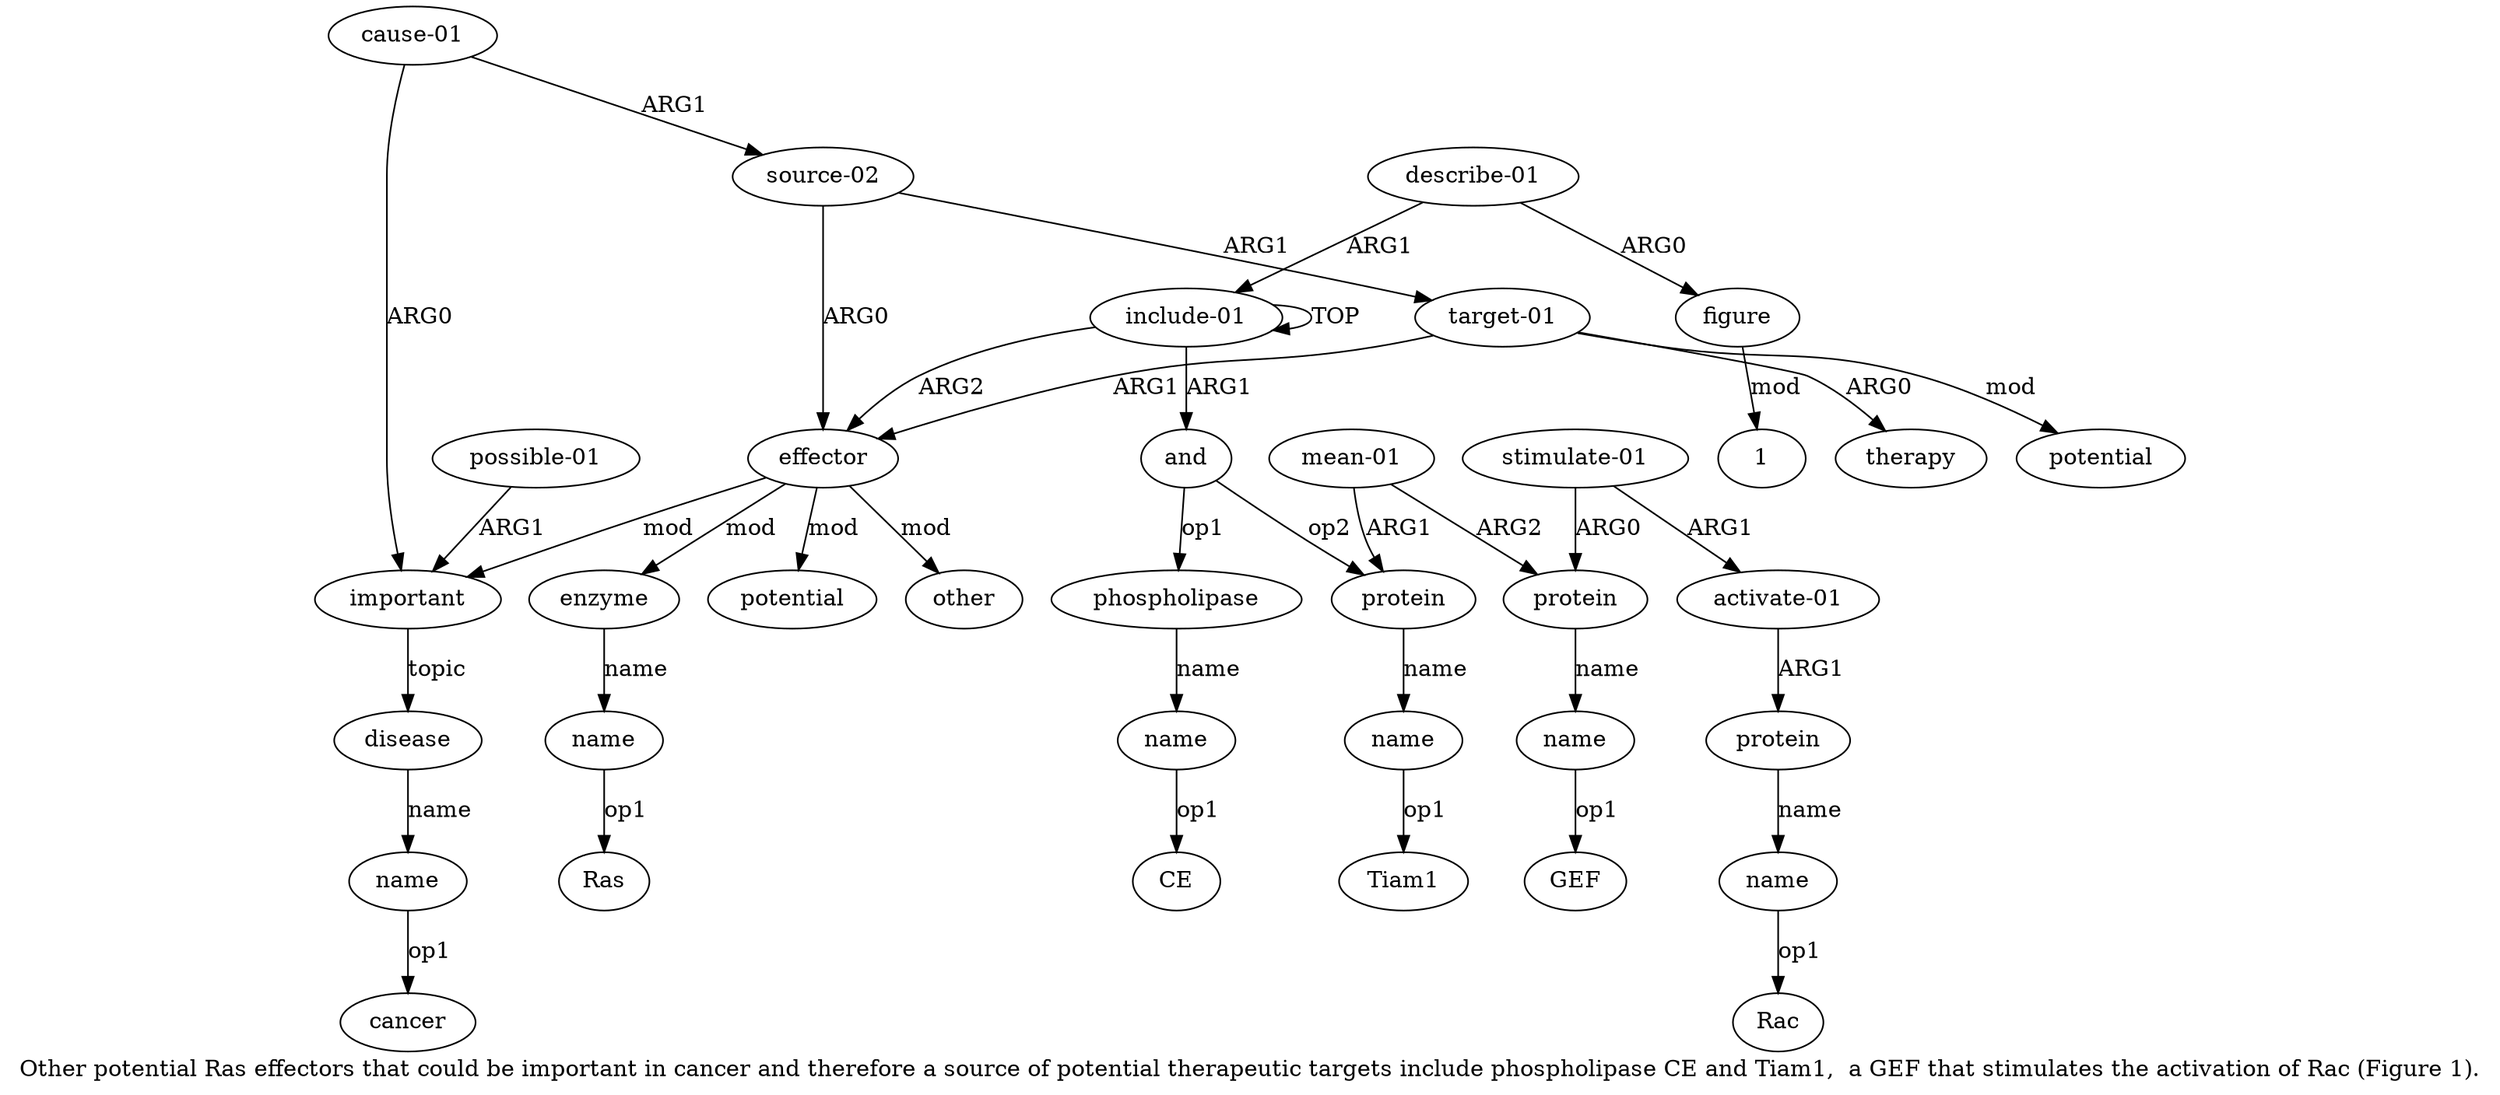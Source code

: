 digraph  {
	graph [label="Other potential Ras effectors that could be important in cancer and therefore a source of potential therapeutic targets include \
phospholipase CE and Tiam1,  a GEF that stimulates the activation of Rac (Figure 1)."];
	node [label="\N"];
	a20	 [color=black,
		gold_ind=20,
		gold_label=disease,
		label=disease,
		test_ind=20,
		test_label=disease];
	a21	 [color=black,
		gold_ind=21,
		gold_label=name,
		label=name,
		test_ind=21,
		test_label=name];
	a20 -> a21 [key=0,
	color=black,
	gold_label=name,
	label=name,
	test_label=name];
"a21 cancer" [color=black,
	gold_ind=-1,
	gold_label=cancer,
	label=cancer,
	test_ind=-1,
	test_label=cancer];
a21 -> "a21 cancer" [key=0,
color=black,
gold_label=op1,
label=op1,
test_label=op1];
a22 [color=black,
gold_ind=22,
gold_label="cause-01",
label="cause-01",
test_ind=22,
test_label="cause-01"];
a23 [color=black,
gold_ind=23,
gold_label="source-02",
label="source-02",
test_ind=23,
test_label="source-02"];
a22 -> a23 [key=0,
color=black,
gold_label=ARG1,
label=ARG1,
test_label=ARG1];
a18 [color=black,
gold_ind=18,
gold_label=important,
label=important,
test_ind=18,
test_label=important];
a22 -> a18 [key=0,
color=black,
gold_label=ARG0,
label=ARG0,
test_label=ARG0];
a24 [color=black,
gold_ind=24,
gold_label="target-01",
label="target-01",
test_ind=24,
test_label="target-01"];
a23 -> a24 [key=0,
color=black,
gold_label=ARG1,
label=ARG1,
test_label=ARG1];
a13 [color=black,
gold_ind=13,
gold_label=effector,
label=effector,
test_ind=13,
test_label=effector];
a23 -> a13 [key=0,
color=black,
gold_label=ARG0,
label=ARG0,
test_label=ARG0];
a25 [color=black,
gold_ind=25,
gold_label=therapy,
label=therapy,
test_ind=25,
test_label=therapy];
a24 -> a25 [key=0,
color=black,
gold_label=ARG0,
label=ARG0,
test_label=ARG0];
a26 [color=black,
gold_ind=26,
gold_label=potential,
label=potential,
test_ind=26,
test_label=potential];
a24 -> a26 [key=0,
color=black,
gold_label=mod,
label=mod,
test_label=mod];
a24 -> a13 [key=0,
color=black,
gold_label=ARG1,
label=ARG1,
test_label=ARG1];
a27 [color=black,
gold_ind=27,
gold_label="describe-01",
label="describe-01",
test_ind=27,
test_label="describe-01"];
a28 [color=black,
gold_ind=28,
gold_label=figure,
label=figure,
test_ind=28,
test_label=figure];
a27 -> a28 [key=0,
color=black,
gold_label=ARG0,
label=ARG0,
test_label=ARG0];
a0 [color=black,
gold_ind=0,
gold_label="include-01",
label="include-01",
test_ind=0,
test_label="include-01"];
a27 -> a0 [key=0,
color=black,
gold_label=ARG1,
label=ARG1,
test_label=ARG1];
"a28 1" [color=black,
gold_ind=-1,
gold_label=1,
label=1,
test_ind=-1,
test_label=1];
a28 -> "a28 1" [key=0,
color=black,
gold_label=mod,
label=mod,
test_label=mod];
"a16 Ras" [color=black,
gold_ind=-1,
gold_label=Ras,
label=Ras,
test_ind=-1,
test_label=Ras];
"a5 Tiam1" [color=black,
gold_ind=-1,
gold_label=Tiam1,
label=Tiam1,
test_ind=-1,
test_label=Tiam1];
"a3 CE" [color=black,
gold_ind=-1,
gold_label=CE,
label=CE,
test_ind=-1,
test_label=CE];
"a8 GEF" [color=black,
gold_ind=-1,
gold_label=GEF,
label=GEF,
test_ind=-1,
test_label=GEF];
a15 [color=black,
gold_ind=15,
gold_label=enzyme,
label=enzyme,
test_ind=15,
test_label=enzyme];
a16 [color=black,
gold_ind=16,
gold_label=name,
label=name,
test_ind=16,
test_label=name];
a15 -> a16 [key=0,
color=black,
gold_label=name,
label=name,
test_label=name];
a14 [color=black,
gold_ind=14,
gold_label=potential,
label=potential,
test_ind=14,
test_label=potential];
a17 [color=black,
gold_ind=17,
gold_label=other,
label=other,
test_ind=17,
test_label=other];
a16 -> "a16 Ras" [key=0,
color=black,
gold_label=op1,
label=op1,
test_label=op1];
a11 [color=black,
gold_ind=11,
gold_label=protein,
label=protein,
test_ind=11,
test_label=protein];
a12 [color=black,
gold_ind=12,
gold_label=name,
label=name,
test_ind=12,
test_label=name];
a11 -> a12 [key=0,
color=black,
gold_label=name,
label=name,
test_label=name];
a10 [color=black,
gold_ind=10,
gold_label="activate-01",
label="activate-01",
test_ind=10,
test_label="activate-01"];
a10 -> a11 [key=0,
color=black,
gold_label=ARG1,
label=ARG1,
test_label=ARG1];
a13 -> a15 [key=0,
color=black,
gold_label=mod,
label=mod,
test_label=mod];
a13 -> a14 [key=0,
color=black,
gold_label=mod,
label=mod,
test_label=mod];
a13 -> a17 [key=0,
color=black,
gold_label=mod,
label=mod,
test_label=mod];
a13 -> a18 [key=0,
color=black,
gold_label=mod,
label=mod,
test_label=mod];
"a12 Rac" [color=black,
gold_ind=-1,
gold_label=Rac,
label=Rac,
test_ind=-1,
test_label=Rac];
a12 -> "a12 Rac" [key=0,
color=black,
gold_label=op1,
label=op1,
test_label=op1];
a19 [color=black,
gold_ind=19,
gold_label="possible-01",
label="possible-01",
test_ind=19,
test_label="possible-01"];
a19 -> a18 [key=0,
color=black,
gold_label=ARG1,
label=ARG1,
test_label=ARG1];
a18 -> a20 [key=0,
color=black,
gold_label=topic,
label=topic,
test_label=topic];
a1 [color=black,
gold_ind=1,
gold_label=and,
label=and,
test_ind=1,
test_label=and];
a2 [color=black,
gold_ind=2,
gold_label=phospholipase,
label=phospholipase,
test_ind=2,
test_label=phospholipase];
a1 -> a2 [key=0,
color=black,
gold_label=op1,
label=op1,
test_label=op1];
a4 [color=black,
gold_ind=4,
gold_label=protein,
label=protein,
test_ind=4,
test_label=protein];
a1 -> a4 [key=0,
color=black,
gold_label=op2,
label=op2,
test_label=op2];
a0 -> a13 [key=0,
color=black,
gold_label=ARG2,
label=ARG2,
test_label=ARG2];
a0 -> a1 [key=0,
color=black,
gold_label=ARG1,
label=ARG1,
test_label=ARG1];
a0 -> a0 [key=0,
color=black,
gold_label=TOP,
label=TOP,
test_label=TOP];
a3 [color=black,
gold_ind=3,
gold_label=name,
label=name,
test_ind=3,
test_label=name];
a3 -> "a3 CE" [key=0,
color=black,
gold_label=op1,
label=op1,
test_label=op1];
a2 -> a3 [key=0,
color=black,
gold_label=name,
label=name,
test_label=name];
a5 [color=black,
gold_ind=5,
gold_label=name,
label=name,
test_ind=5,
test_label=name];
a5 -> "a5 Tiam1" [key=0,
color=black,
gold_label=op1,
label=op1,
test_label=op1];
a4 -> a5 [key=0,
color=black,
gold_label=name,
label=name,
test_label=name];
a7 [color=black,
gold_ind=7,
gold_label=protein,
label=protein,
test_ind=7,
test_label=protein];
a8 [color=black,
gold_ind=8,
gold_label=name,
label=name,
test_ind=8,
test_label=name];
a7 -> a8 [key=0,
color=black,
gold_label=name,
label=name,
test_label=name];
a6 [color=black,
gold_ind=6,
gold_label="mean-01",
label="mean-01",
test_ind=6,
test_label="mean-01"];
a6 -> a4 [key=0,
color=black,
gold_label=ARG1,
label=ARG1,
test_label=ARG1];
a6 -> a7 [key=0,
color=black,
gold_label=ARG2,
label=ARG2,
test_label=ARG2];
a9 [color=black,
gold_ind=9,
gold_label="stimulate-01",
label="stimulate-01",
test_ind=9,
test_label="stimulate-01"];
a9 -> a10 [key=0,
color=black,
gold_label=ARG1,
label=ARG1,
test_label=ARG1];
a9 -> a7 [key=0,
color=black,
gold_label=ARG0,
label=ARG0,
test_label=ARG0];
a8 -> "a8 GEF" [key=0,
color=black,
gold_label=op1,
label=op1,
test_label=op1];
}
